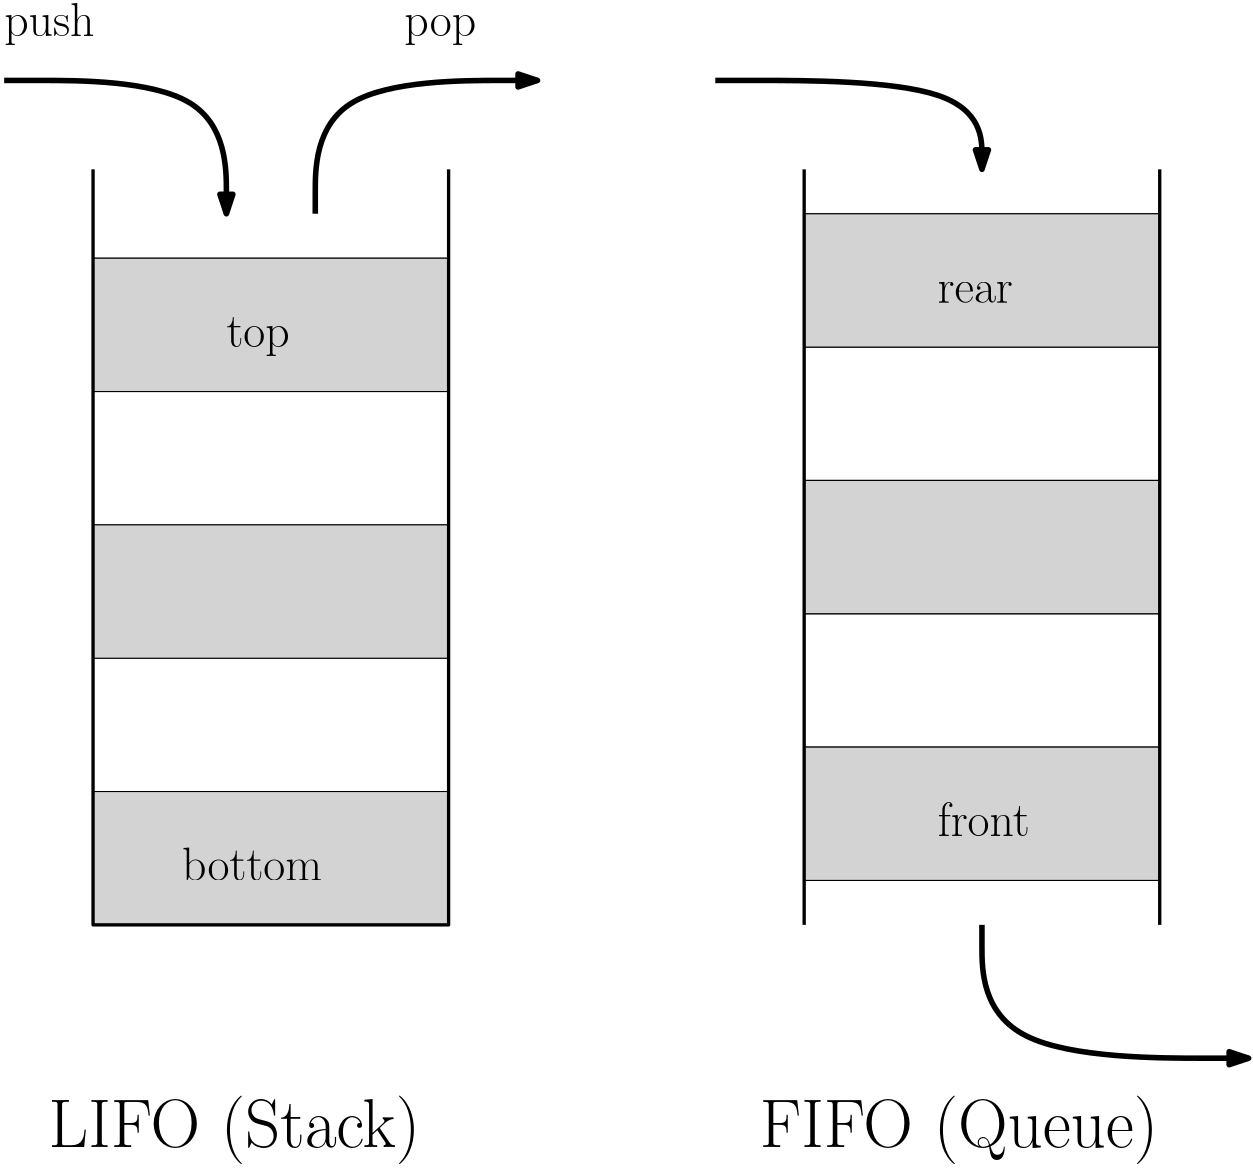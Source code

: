 <?xml version="1.0"?>
<!DOCTYPE ipe SYSTEM "ipe.dtd">
<ipe version="70005" creator="Ipe 7.1.2">
<info created="D:20120912103251" modified="D:20120912103251"/>
<ipestyle name="basic">
<symbol name="arrow/arc(spx)">
<path stroke="sym-stroke" fill="sym-stroke" pen="sym-pen">
0 0 m
-1 0.333 l
-1 -0.333 l
h
</path>
</symbol>
<symbol name="arrow/farc(spx)">
<path stroke="sym-stroke" fill="white" pen="sym-pen">
0 0 m
-1 0.333 l
-1 -0.333 l
h
</path>
</symbol>
<symbol name="mark/circle(sx)" transformations="translations">
<path fill="sym-stroke">
0.6 0 0 0.6 0 0 e
0.4 0 0 0.4 0 0 e
</path>
</symbol>
<symbol name="mark/disk(sx)" transformations="translations">
<path fill="sym-stroke">
0.6 0 0 0.6 0 0 e
</path>
</symbol>
<symbol name="mark/fdisk(sfx)" transformations="translations">
<group>
<path fill="sym-fill">
0.5 0 0 0.5 0 0 e
</path>
<path fill="sym-stroke" fillrule="eofill">
0.6 0 0 0.6 0 0 e
0.4 0 0 0.4 0 0 e
</path>
</group>
</symbol>
<symbol name="mark/box(sx)" transformations="translations">
<path fill="sym-stroke" fillrule="eofill">
-0.6 -0.6 m
0.6 -0.6 l
0.6 0.6 l
-0.6 0.6 l
h
-0.4 -0.4 m
0.4 -0.4 l
0.4 0.4 l
-0.4 0.4 l
h
</path>
</symbol>
<symbol name="mark/square(sx)" transformations="translations">
<path fill="sym-stroke">
-0.6 -0.6 m
0.6 -0.6 l
0.6 0.6 l
-0.6 0.6 l
h
</path>
</symbol>
<symbol name="mark/fsquare(sfx)" transformations="translations">
<group>
<path fill="sym-fill">
-0.5 -0.5 m
0.5 -0.5 l
0.5 0.5 l
-0.5 0.5 l
h
</path>
<path fill="sym-stroke" fillrule="eofill">
-0.6 -0.6 m
0.6 -0.6 l
0.6 0.6 l
-0.6 0.6 l
h
-0.4 -0.4 m
0.4 -0.4 l
0.4 0.4 l
-0.4 0.4 l
h
</path>
</group>
</symbol>
<symbol name="mark/cross(sx)" transformations="translations">
<group>
<path fill="sym-stroke">
-0.43 -0.57 m
0.57 0.43 l
0.43 0.57 l
-0.57 -0.43 l
h
</path>
<path fill="sym-stroke">
-0.43 0.57 m
0.57 -0.43 l
0.43 -0.57 l
-0.57 0.43 l
h
</path>
</group>
</symbol>
<symbol name="arrow/fnormal(spx)">
<path stroke="sym-stroke" fill="white" pen="sym-pen">
0 0 m
-1 0.333 l
-1 -0.333 l
h
</path>
</symbol>
<symbol name="arrow/pointed(spx)">
<path stroke="sym-stroke" fill="sym-stroke" pen="sym-pen">
0 0 m
-1 0.333 l
-0.8 0 l
-1 -0.333 l
h
</path>
</symbol>
<symbol name="arrow/fpointed(spx)">
<path stroke="sym-stroke" fill="white" pen="sym-pen">
0 0 m
-1 0.333 l
-0.8 0 l
-1 -0.333 l
h
</path>
</symbol>
<symbol name="arrow/linear(spx)">
<path stroke="sym-stroke" pen="sym-pen">
-1 0.333 m
0 0 l
-1 -0.333 l
</path>
</symbol>
<symbol name="arrow/fdouble(spx)">
<path stroke="sym-stroke" fill="white" pen="sym-pen">
0 0 m
-1 0.333 l
-1 -0.333 l
h
-1 0 m
-2 0.333 l
-2 -0.333 l
h
</path>
</symbol>
<symbol name="arrow/double(spx)">
<path stroke="sym-stroke" fill="sym-stroke" pen="sym-pen">
0 0 m
-1 0.333 l
-1 -0.333 l
h
-1 0 m
-2 0.333 l
-2 -0.333 l
h
</path>
</symbol>
<pen name="heavier" value="0.8"/>
<pen name="fat" value="1.2"/>
<pen name="ultrafat" value="2"/>
<symbolsize name="large" value="5"/>
<symbolsize name="small" value="2"/>
<symbolsize name="tiny" value="1.1"/>
<arrowsize name="large" value="10"/>
<arrowsize name="small" value="5"/>
<arrowsize name="tiny" value="3"/>
<color name="red" value="1 0 0"/>
<color name="green" value="0 1 0"/>
<color name="blue" value="0 0 1"/>
<color name="yellow" value="1 1 0"/>
<color name="orange" value="1 0.647 0"/>
<color name="gold" value="1 0.843 0"/>
<color name="purple" value="0.627 0.125 0.941"/>
<color name="gray" value="0.745"/>
<color name="brown" value="0.647 0.165 0.165"/>
<color name="navy" value="0 0 0.502"/>
<color name="pink" value="1 0.753 0.796"/>
<color name="seagreen" value="0.18 0.545 0.341"/>
<color name="turquoise" value="0.251 0.878 0.816"/>
<color name="violet" value="0.933 0.51 0.933"/>
<color name="darkblue" value="0 0 0.545"/>
<color name="darkcyan" value="0 0.545 0.545"/>
<color name="darkgray" value="0.663"/>
<color name="darkgreen" value="0 0.392 0"/>
<color name="darkmagenta" value="0.545 0 0.545"/>
<color name="darkorange" value="1 0.549 0"/>
<color name="darkred" value="0.545 0 0"/>
<color name="lightblue" value="0.678 0.847 0.902"/>
<color name="lightcyan" value="0.878 1 1"/>
<color name="lightgray" value="0.827"/>
<color name="lightgreen" value="0.565 0.933 0.565"/>
<color name="lightyellow" value="1 1 0.878"/>
<dashstyle name="dashed" value="[4] 0"/>
<dashstyle name="dotted" value="[1 3] 0"/>
<dashstyle name="dash dotted" value="[4 2 1 2] 0"/>
<dashstyle name="dash dot dotted" value="[4 2 1 2 1 2] 0"/>
<textsize name="large" value="\large"/>
<textsize name="Large" value="\Large"/>
<textsize name="LARGE" value="\LARGE"/>
<textsize name="huge" value="\huge"/>
<textsize name="Huge" value="\Huge"/>
<textsize name="small" value="\small"/>
<textsize name="footnote" value="\footnotesize"/>
<textsize name="tiny" value="\tiny"/>
<textstyle name="center" begin="\begin{center}" end="\end{center}"/>
<textstyle name="itemize" begin="\begin{itemize}" end="\end{itemize}"/>
<textstyle name="item" begin="\begin{itemize}\item{}" end="\end{itemize}"/>
<gridsize name="4 pts" value="4"/>
<gridsize name="8 pts (~3 mm)" value="8"/>
<gridsize name="16 pts (~6 mm)" value="16"/>
<gridsize name="32 pts (~12 mm)" value="32"/>
<gridsize name="10 pts (~3.5 mm)" value="10"/>
<gridsize name="20 pts (~7 mm)" value="20"/>
<gridsize name="14 pts (~5 mm)" value="14"/>
<gridsize name="28 pts (~10 mm)" value="28"/>
<gridsize name="56 pts (~20 mm)" value="56"/>
<anglesize name="90 deg" value="90"/>
<anglesize name="60 deg" value="60"/>
<anglesize name="45 deg" value="45"/>
<anglesize name="30 deg" value="30"/>
<anglesize name="22.5 deg" value="22.5"/>
<tiling name="falling" angle="-60" step="4" width="1"/>
<tiling name="rising" angle="30" step="4" width="1"/>
</ipestyle>
<page>
<layer name="alpha"/>
<layer name="beta"/>
<view layers="alpha beta" active="alpha"/>
<path layer="alpha" matrix="1 0 0 1 32 -64" stroke="black">
64 528 m
192 528 l
</path>
<path matrix="1 0 0 1 32 -64" stroke="black">
192 576 m
64 576 l
</path>
<path matrix="1 0 0 1 32 -64" stroke="black">
64 624 m
192 624 l
</path>
<path matrix="1 0 0 1 32 -64" stroke="black">
192 672 m
64 672 l
</path>
<path matrix="1 0 0 1 32 -64" stroke="black">
64 720 m
192 720 l
</path>
<path matrix="1 0 0 1 32 -64" stroke="black">
320 496 m
448 496 l
</path>
<path matrix="1 0 0 1 32 -64" stroke="black">
320 544 m
448 544 l
448 592 l
320 592 l
320 640 l
448 640 l
448 688 l
320 688 l
320 736 l
448 736 l
</path>
<path layer="beta" matrix="1 0 0 1 32 -64" stroke="black" fill="lightgray">
64 528 m
64 480 l
192 480 l
192 528 l
h
</path>
<path matrix="1 0 0 1 32 -64" stroke="black" fill="lightgray">
64 624 m
64 576 l
192 576 l
192 624 l
h
</path>
<path matrix="1 0 0 1 32 -64" stroke="black" fill="lightgray">
64 720 m
64 672 l
192 672 l
192 720 l
h
</path>
<path matrix="1 0 0 1 32 -64" stroke="black" fill="lightgray">
320 736 m
320 688 l
448 688 l
448 736 l
h
</path>
<path matrix="1 0 0 1 32 -64" stroke="black" fill="lightgray">
320 640 m
320 592 l
448 592 l
448 640 l
h
</path>
<path matrix="1 0 0 1 32 -64" stroke="black" fill="lightgray">
320 544 m
320 496 l
448 496 l
448 544 l
h
</path>
<path layer="alpha" matrix="1 0 0 1 32 -64" stroke="black" pen="fat">
64 752 m
64 480 l
192 480 l
192 752 l
192 752 l
</path>
<path matrix="1 0 0 1 32 -64" stroke="black" pen="fat">
320 752 m
320 480 l
</path>
<path matrix="1 0 0 1 32 -64" stroke="black" pen="fat">
448 752 m
448 480 l
</path>
<path matrix="1 0 0 1 32 -64" stroke="black" pen="ultrafat" arrow="normal/normal">
32 784 m
112 784
112 736 s
</path>
<path matrix="1 0 0 1 32 -64" stroke="black" pen="ultrafat" arrow="normal/normal">
144 736 m
144 784
224 784 s
</path>
<path matrix="1 0 0 1 32 -64" stroke="black" pen="ultrafat" arrow="normal/normal">
288 784 m
384 784
384 752 s
</path>
<path matrix="1 0 0 1 32 -64" stroke="black" pen="ultrafat" arrow="normal/normal">
384 480 m
384 432
480 432 s
</path>
<text transformations="translations" pos="80 336" stroke="black" type="label" width="133.804" height="18.564" depth="6.18" valign="baseline" size="Huge">LIFO (Stack)</text>
<text transformations="translations" pos="336 336" stroke="black" type="label" width="143.516" height="18.564" depth="6.18" valign="baseline" size="Huge">FIFO (Queue)</text>
<text transformations="translations" pos="64 736" stroke="black" type="label" width="32.571" height="11.954" depth="3.35" valign="baseline" size="LARGE">push</text>
<text transformations="translations" pos="208 736" stroke="black" type="label" width="25.934" height="7.41" depth="3.35" valign="baseline" size="LARGE">pop</text>
<text matrix="1 0 0 1 16 0" transformations="translations" pos="128 624" stroke="black" type="label" width="22.787" height="10.586" depth="3.35" valign="baseline" size="LARGE">top</text>
<text transformations="translations" pos="128 432" stroke="black" type="label" width="50.52" height="11.955" depth="0" valign="baseline" size="LARGE">bottom</text>
<text transformations="translations" pos="400 640" stroke="black" type="label" width="27.084" height="7.411" depth="0" valign="baseline" size="LARGE">rear</text>
<text transformations="translations" pos="400 448" stroke="black" type="label" width="33.181" height="11.955" depth="0" valign="baseline" size="LARGE">front</text>
</page>
</ipe>

